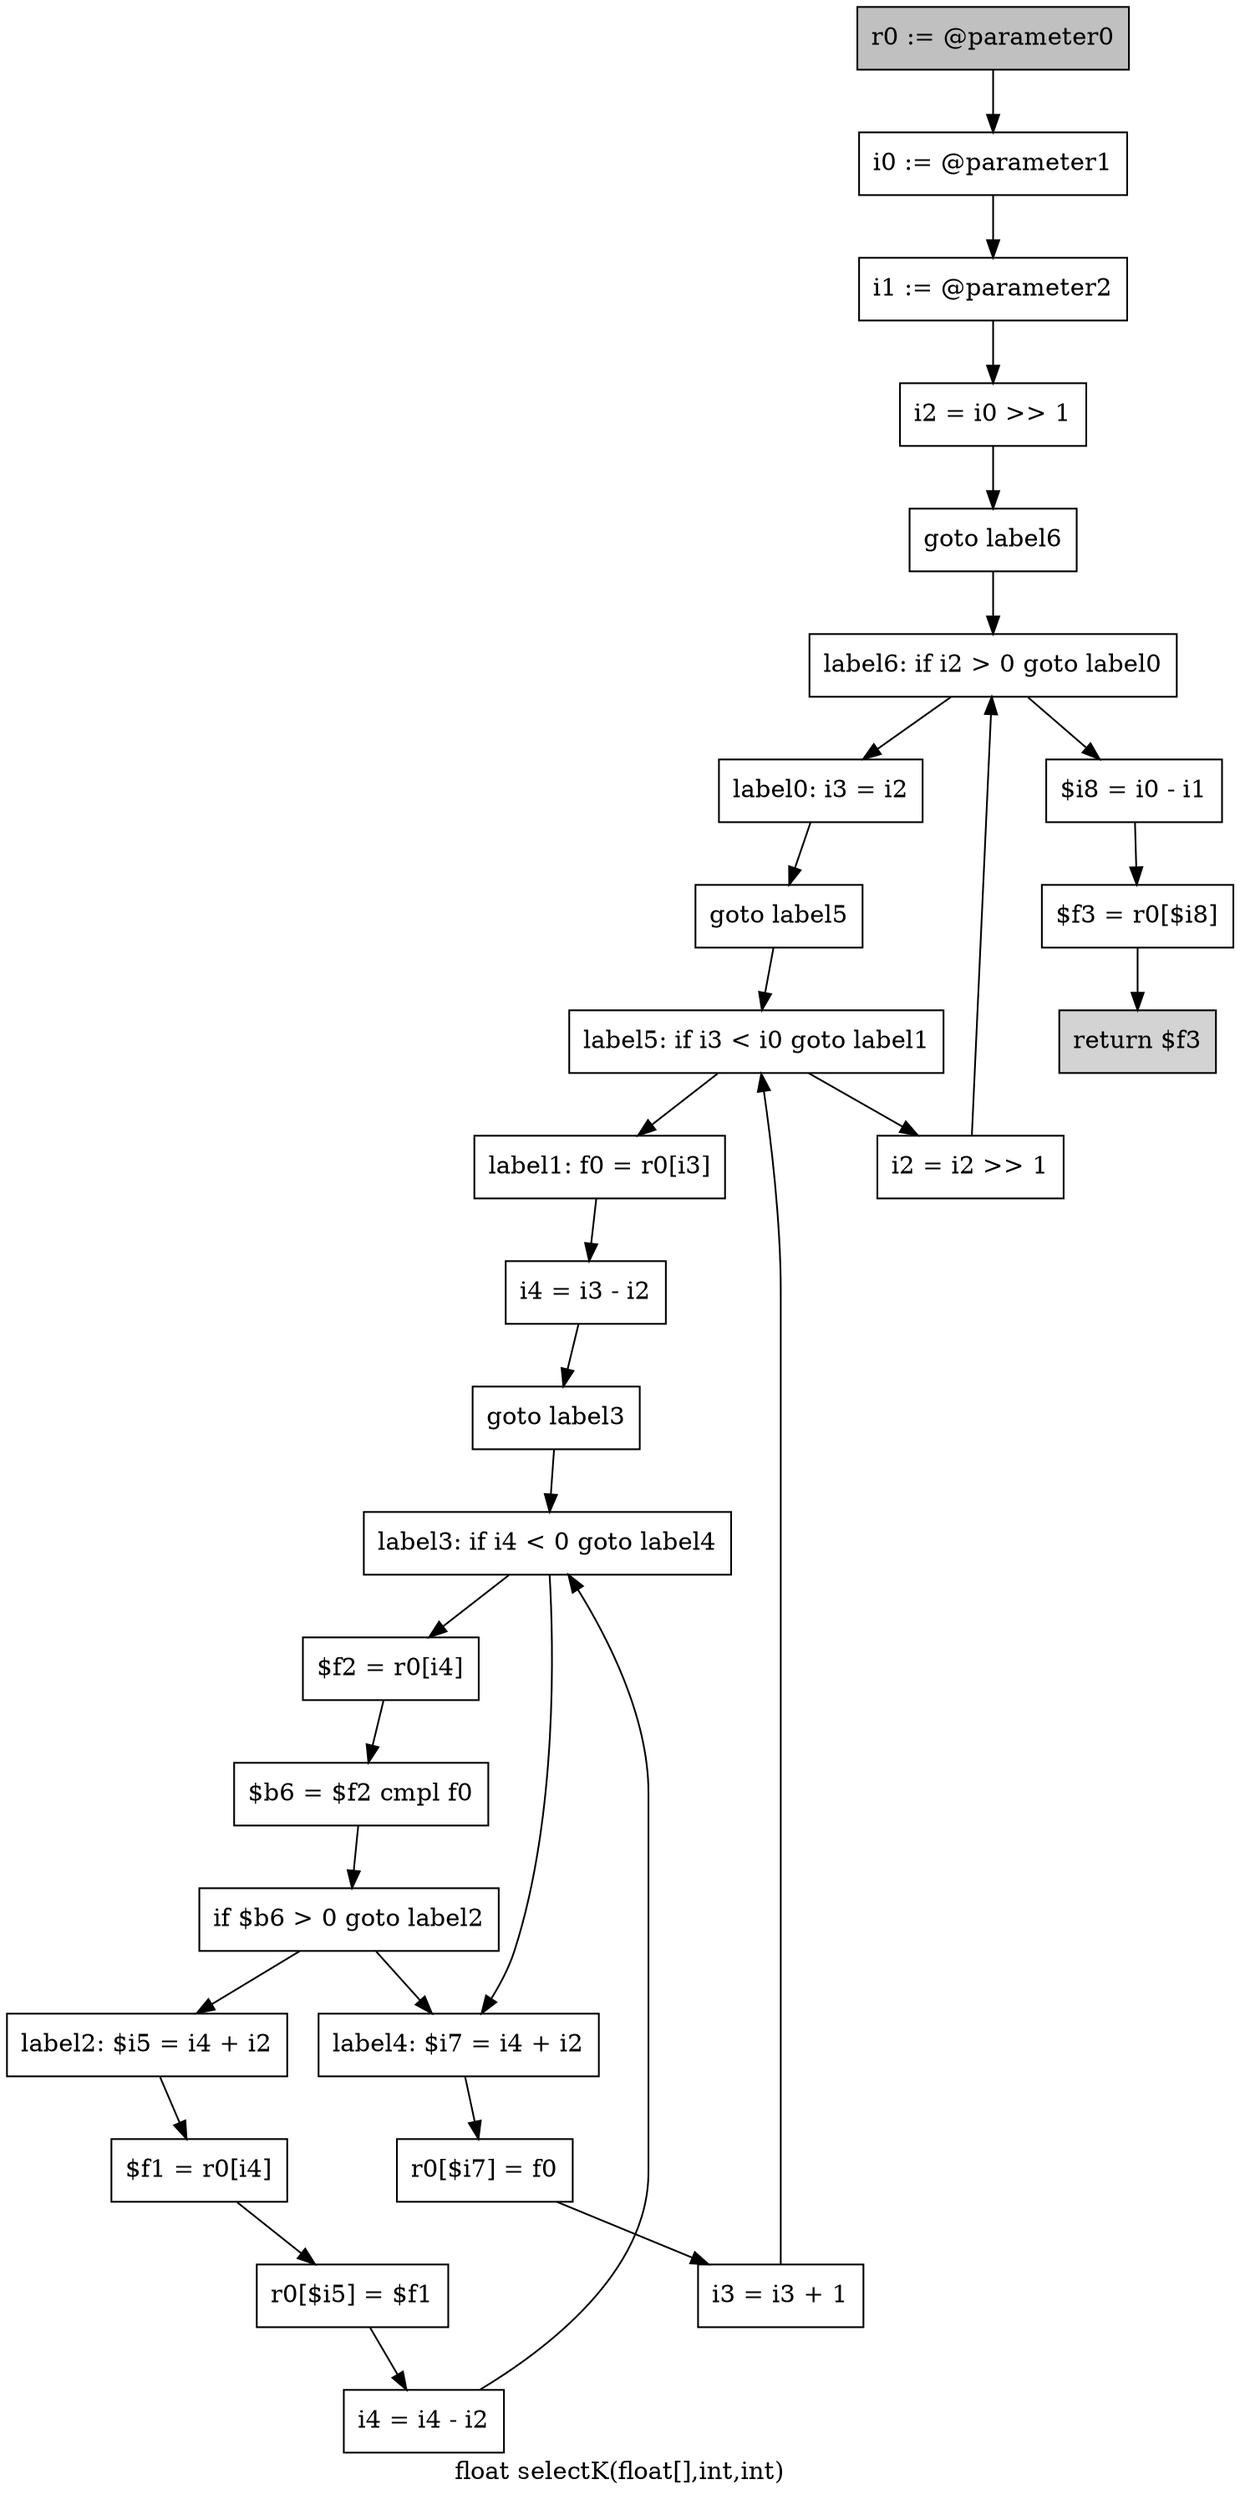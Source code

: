 digraph "float selectK(float[],int,int)" {
    label="float selectK(float[],int,int)";
    node [shape=box];
    "0" [style=filled,fillcolor=gray,label="r0 := @parameter0",];
    "1" [label="i0 := @parameter1",];
    "0"->"1";
    "2" [label="i1 := @parameter2",];
    "1"->"2";
    "3" [label="i2 = i0 >> 1",];
    "2"->"3";
    "4" [label="goto label6",];
    "3"->"4";
    "23" [label="label6: if i2 > 0 goto label0",];
    "4"->"23";
    "5" [label="label0: i3 = i2",];
    "6" [label="goto label5",];
    "5"->"6";
    "21" [label="label5: if i3 < i0 goto label1",];
    "6"->"21";
    "7" [label="label1: f0 = r0[i3]",];
    "8" [label="i4 = i3 - i2",];
    "7"->"8";
    "9" [label="goto label3",];
    "8"->"9";
    "14" [label="label3: if i4 < 0 goto label4",];
    "9"->"14";
    "10" [label="label2: $i5 = i4 + i2",];
    "11" [label="$f1 = r0[i4]",];
    "10"->"11";
    "12" [label="r0[$i5] = $f1",];
    "11"->"12";
    "13" [label="i4 = i4 - i2",];
    "12"->"13";
    "13"->"14";
    "15" [label="$f2 = r0[i4]",];
    "14"->"15";
    "18" [label="label4: $i7 = i4 + i2",];
    "14"->"18";
    "16" [label="$b6 = $f2 cmpl f0",];
    "15"->"16";
    "17" [label="if $b6 > 0 goto label2",];
    "16"->"17";
    "17"->"10";
    "17"->"18";
    "19" [label="r0[$i7] = f0",];
    "18"->"19";
    "20" [label="i3 = i3 + 1",];
    "19"->"20";
    "20"->"21";
    "21"->"7";
    "22" [label="i2 = i2 >> 1",];
    "21"->"22";
    "22"->"23";
    "23"->"5";
    "24" [label="$i8 = i0 - i1",];
    "23"->"24";
    "25" [label="$f3 = r0[$i8]",];
    "24"->"25";
    "26" [style=filled,fillcolor=lightgray,label="return $f3",];
    "25"->"26";
}
